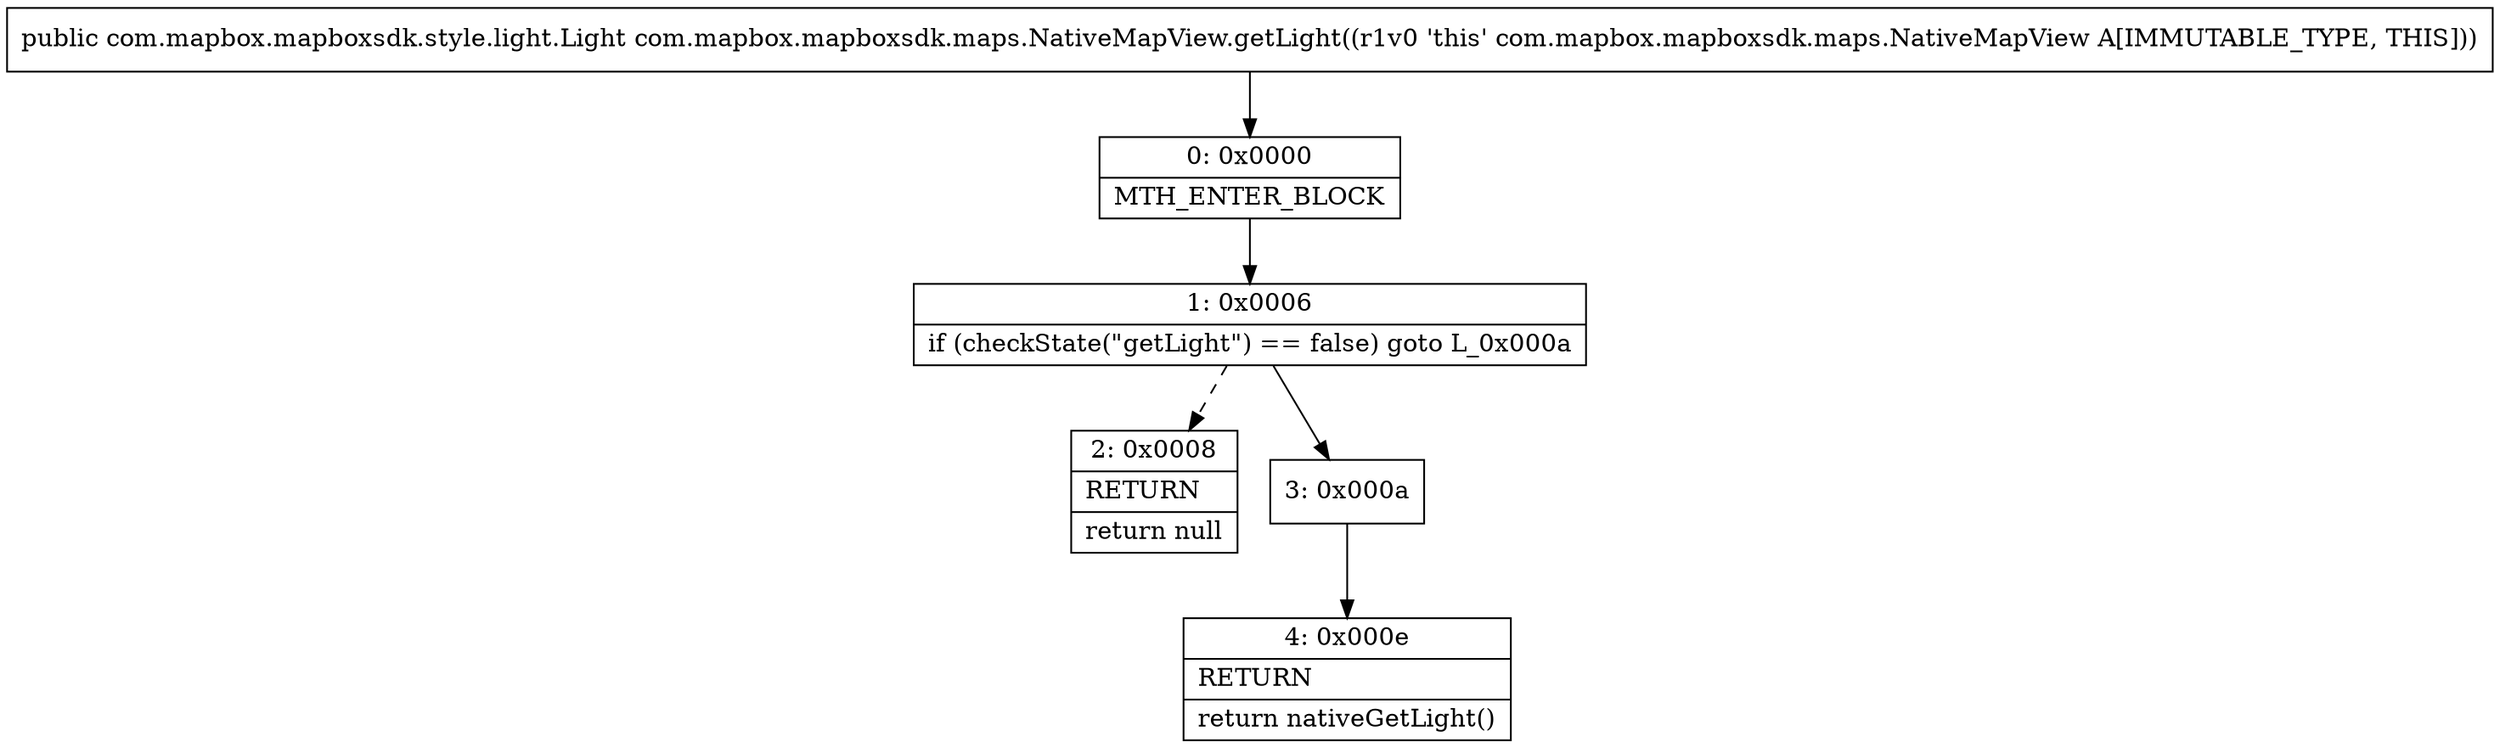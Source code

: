digraph "CFG forcom.mapbox.mapboxsdk.maps.NativeMapView.getLight()Lcom\/mapbox\/mapboxsdk\/style\/light\/Light;" {
Node_0 [shape=record,label="{0\:\ 0x0000|MTH_ENTER_BLOCK\l}"];
Node_1 [shape=record,label="{1\:\ 0x0006|if (checkState(\"getLight\") == false) goto L_0x000a\l}"];
Node_2 [shape=record,label="{2\:\ 0x0008|RETURN\l|return null\l}"];
Node_3 [shape=record,label="{3\:\ 0x000a}"];
Node_4 [shape=record,label="{4\:\ 0x000e|RETURN\l|return nativeGetLight()\l}"];
MethodNode[shape=record,label="{public com.mapbox.mapboxsdk.style.light.Light com.mapbox.mapboxsdk.maps.NativeMapView.getLight((r1v0 'this' com.mapbox.mapboxsdk.maps.NativeMapView A[IMMUTABLE_TYPE, THIS])) }"];
MethodNode -> Node_0;
Node_0 -> Node_1;
Node_1 -> Node_2[style=dashed];
Node_1 -> Node_3;
Node_3 -> Node_4;
}

